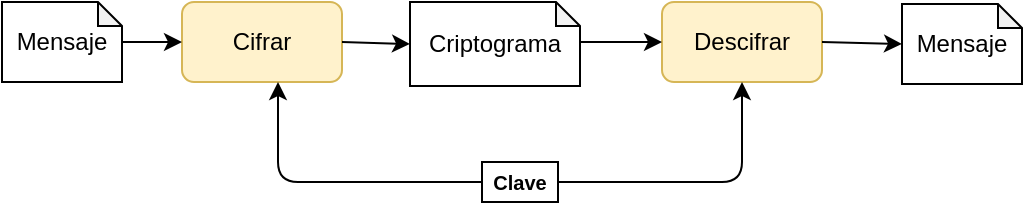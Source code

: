 <mxfile version="12.2.2" pages="1"><diagram id="GSyltlEfQ2Y11Ry2FY_X" name="Page-1"><mxGraphModel dx="1173" dy="632" grid="1" gridSize="10" guides="1" tooltips="1" connect="1" arrows="1" fold="1" page="1" pageScale="1" pageWidth="827" pageHeight="1169" math="0" shadow="0"><root><mxCell id="0"/><mxCell id="1" parent="0"/><mxCell id="1HN6jRHHvqQO6IIxIG3q-8" value="Cifrar" style="rounded=1;whiteSpace=wrap;html=1;fillColor=#fff2cc;strokeColor=#d6b656;" parent="1" vertex="1"><mxGeometry x="120" y="40" width="80" height="40" as="geometry"/></mxCell><mxCell id="1HN6jRHHvqQO6IIxIG3q-9" value="Descifrar" style="rounded=1;whiteSpace=wrap;html=1;fillColor=#fff2cc;strokeColor=#d6b656;" parent="1" vertex="1"><mxGeometry x="360" y="40" width="80" height="40" as="geometry"/></mxCell><mxCell id="1HN6jRHHvqQO6IIxIG3q-12" value="Criptograma" style="shape=note;whiteSpace=wrap;html=1;backgroundOutline=1;darkOpacity=0.05;size=12;" parent="1" vertex="1"><mxGeometry x="234" y="40" width="85" height="42" as="geometry"/></mxCell><mxCell id="1HN6jRHHvqQO6IIxIG3q-14" value="&lt;b&gt;&lt;font style=&quot;font-size: 10px&quot;&gt;Clave&lt;/font&gt;&lt;/b&gt;" style="rounded=0;whiteSpace=wrap;html=1;" parent="1" vertex="1"><mxGeometry x="270" y="120" width="38" height="20" as="geometry"/></mxCell><mxCell id="1HN6jRHHvqQO6IIxIG3q-15" value="" style="endArrow=classic;html=1;exitX=0;exitY=0.5;exitDx=0;exitDy=0;" parent="1" source="1HN6jRHHvqQO6IIxIG3q-14" edge="1"><mxGeometry width="50" height="50" relative="1" as="geometry"><mxPoint x="257.5" y="156" as="sourcePoint"/><mxPoint x="168" y="80" as="targetPoint"/><Array as="points"><mxPoint x="168" y="130"/></Array></mxGeometry></mxCell><mxCell id="1HN6jRHHvqQO6IIxIG3q-18" value="" style="endArrow=classic;html=1;exitX=1;exitY=0.5;exitDx=0;exitDy=0;entryX=0;entryY=0.5;entryDx=0;entryDy=0;entryPerimeter=0;" parent="1" source="1HN6jRHHvqQO6IIxIG3q-8" target="1HN6jRHHvqQO6IIxIG3q-12" edge="1"><mxGeometry width="50" height="50" relative="1" as="geometry"><mxPoint x="267.5" y="160" as="sourcePoint"/><mxPoint x="317.5" y="110" as="targetPoint"/></mxGeometry></mxCell><mxCell id="1HN6jRHHvqQO6IIxIG3q-19" value="" style="endArrow=classic;html=1;exitX=1.003;exitY=0.477;exitDx=0;exitDy=0;exitPerimeter=0;entryX=0;entryY=0.5;entryDx=0;entryDy=0;" parent="1" source="1HN6jRHHvqQO6IIxIG3q-12" target="1HN6jRHHvqQO6IIxIG3q-9" edge="1"><mxGeometry width="50" height="50" relative="1" as="geometry"><mxPoint x="327.5" y="170" as="sourcePoint"/><mxPoint x="377.5" y="120" as="targetPoint"/></mxGeometry></mxCell><mxCell id="1HN6jRHHvqQO6IIxIG3q-20" value="" style="endArrow=classic;html=1;exitX=1;exitY=0.5;exitDx=0;exitDy=0;entryX=0.5;entryY=1;entryDx=0;entryDy=0;" parent="1" source="1HN6jRHHvqQO6IIxIG3q-14" target="1HN6jRHHvqQO6IIxIG3q-9" edge="1"><mxGeometry width="50" height="50" relative="1" as="geometry"><mxPoint x="332.5" y="-4" as="sourcePoint"/><mxPoint x="377.5" y="36" as="targetPoint"/><Array as="points"><mxPoint x="400" y="130"/></Array></mxGeometry></mxCell><mxCell id="1HN6jRHHvqQO6IIxIG3q-21" value="Mensaje" style="shape=note;whiteSpace=wrap;html=1;backgroundOutline=1;darkOpacity=0.05;size=12;fillColor=#ffffff;strokeColor=#000000;" parent="1" vertex="1"><mxGeometry x="480" y="41" width="60" height="40" as="geometry"/></mxCell><mxCell id="1HN6jRHHvqQO6IIxIG3q-22" value="" style="endArrow=classic;html=1;exitX=1;exitY=0.5;exitDx=0;exitDy=0;entryX=0;entryY=0.5;entryDx=0;entryDy=0;entryPerimeter=0;" parent="1" source="1HN6jRHHvqQO6IIxIG3q-9" target="1HN6jRHHvqQO6IIxIG3q-21" edge="1"><mxGeometry width="50" height="50" relative="1" as="geometry"><mxPoint x="377.5" y="240" as="sourcePoint"/><mxPoint x="427.5" y="190" as="targetPoint"/></mxGeometry></mxCell><mxCell id="1HN6jRHHvqQO6IIxIG3q-25" value="" style="endArrow=classic;html=1;exitX=0.998;exitY=0.501;exitDx=0;exitDy=0;exitPerimeter=0;entryX=0;entryY=0.5;entryDx=0;entryDy=0;" parent="1" target="1HN6jRHHvqQO6IIxIG3q-8" edge="1"><mxGeometry width="50" height="50" relative="1" as="geometry"><mxPoint x="89.9" y="60.04" as="sourcePoint"/><mxPoint x="137.5" y="126" as="targetPoint"/></mxGeometry></mxCell><mxCell id="3Glu4c2WtMnYVrKk41K5-1" value="Mensaje" style="shape=note;whiteSpace=wrap;html=1;backgroundOutline=1;darkOpacity=0.05;size=12;fillColor=#ffffff;strokeColor=#000000;" vertex="1" parent="1"><mxGeometry x="30" y="40" width="60" height="40" as="geometry"/></mxCell></root></mxGraphModel></diagram></mxfile>